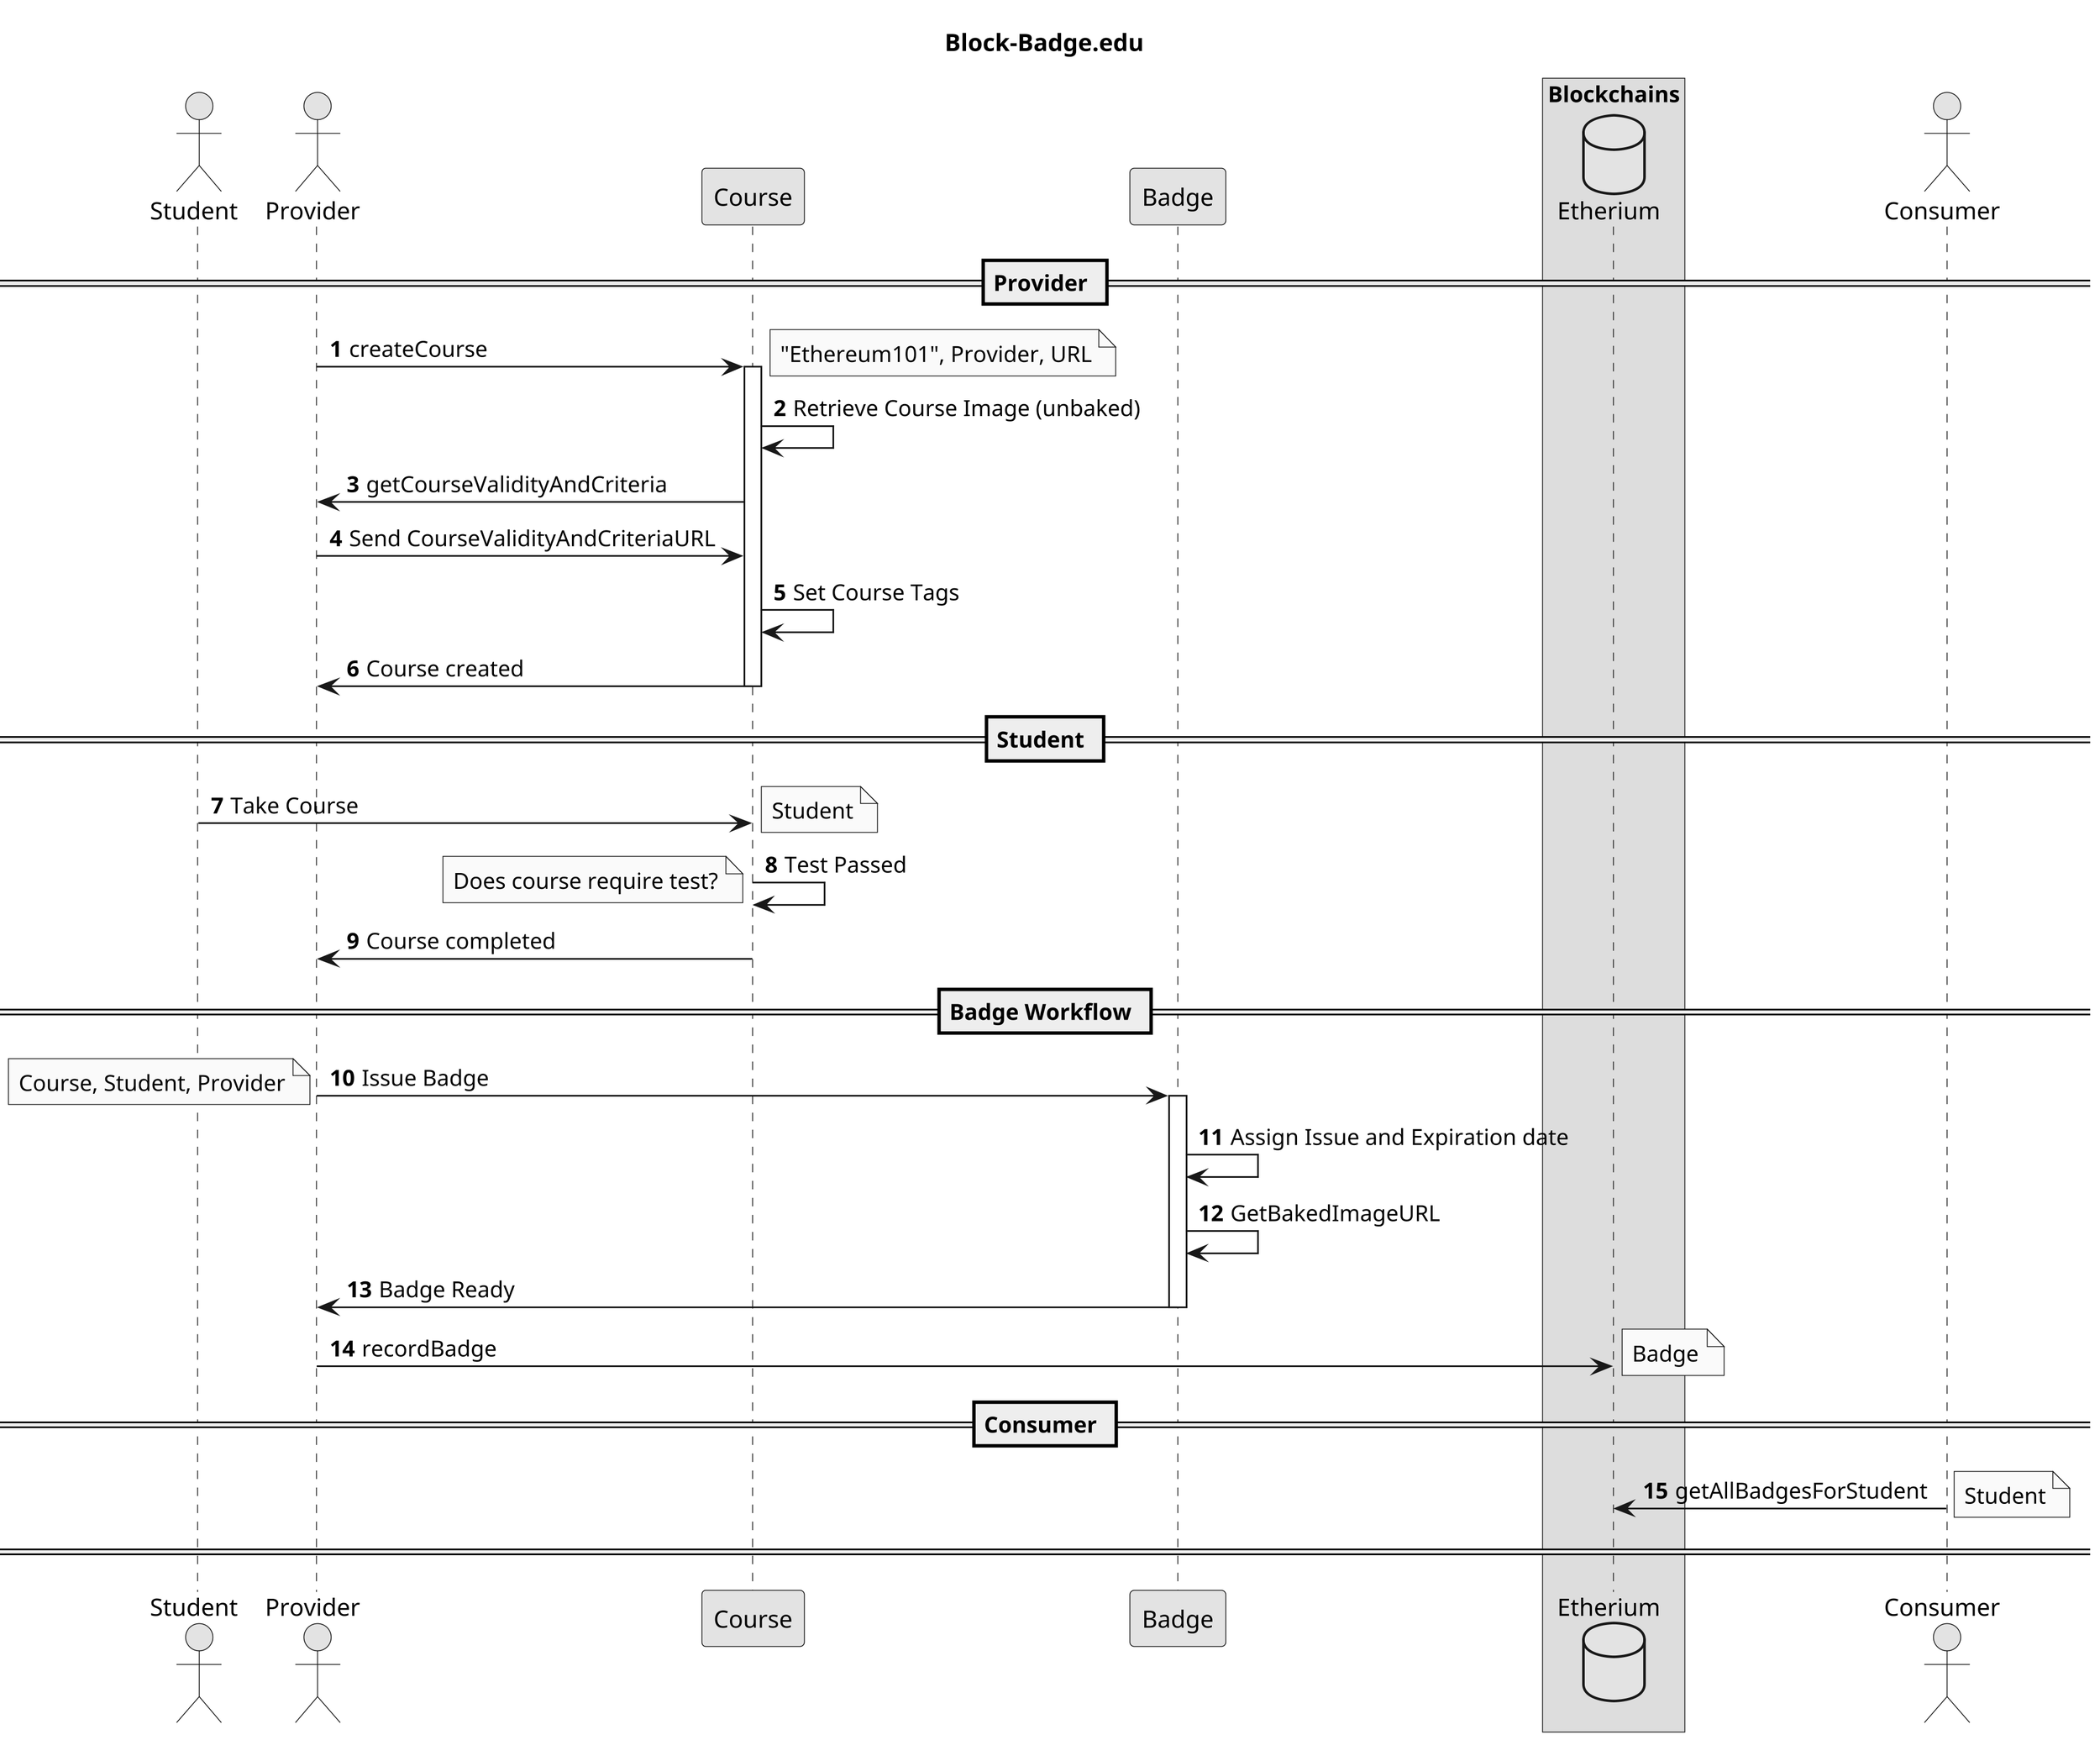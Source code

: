 @startuml

title Block-Badge.edu

skinparam monochrome true
skinparam dpi 300

autonumber

actor Student
actor Provider
database "Etherium"

== Provider ==

Provider -> Course: createCourse
note right: "Ethereum101", Provider, URL
activate Course
Course -> Course: Retrieve Course Image (unbaked)
Course -> Provider: getCourseValidityAndCriteria
Provider -> Course: Send CourseValidityAndCriteriaURL
Course -> Course: Set Course Tags
Course -> Provider: Course created
deactivate Course

== Student ==

Student -> Course: Take Course
note right: Student
Course -> Course: Test Passed
note left: Does course require test?
Course -> Provider: Course completed

== Badge Workflow ==

Provider -> Badge: Issue Badge
note left: Course, Student, Provider
activate Badge
Badge -> Badge: Assign Issue and Expiration date
Badge -> Badge: GetBakedImageURL
Badge -> Provider: Badge Ready
deactivate Badge
Provider -> Etherium: recordBadge
note right: Badge

  box "Blockchains"
    participant Etherium
  end box

actor Consumer

== Consumer ==

Consumer -> Etherium: getAllBadgesForStudent
note right: Student

==  ==

@enduml
